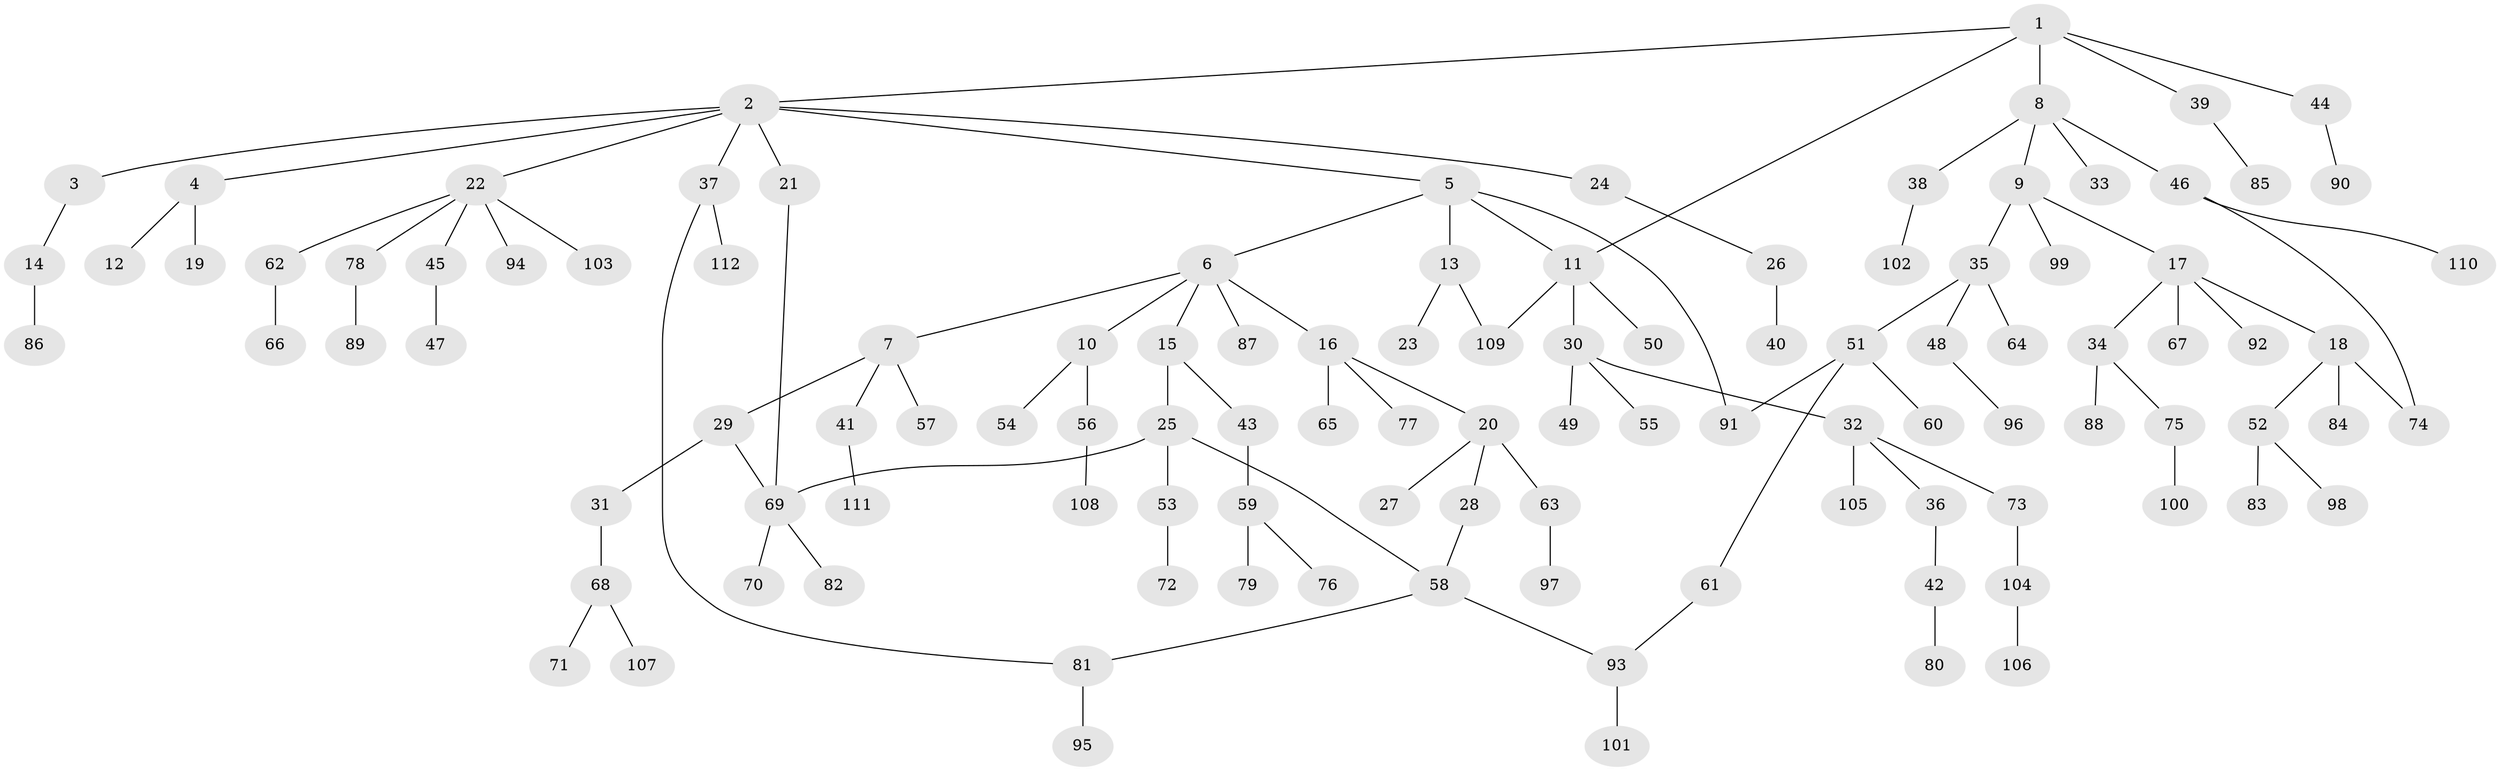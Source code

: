 // coarse degree distribution, {1: 0.7727272727272727, 5: 0.045454545454545456, 9: 0.022727272727272728, 4: 0.06818181818181818, 6: 0.022727272727272728, 2: 0.045454545454545456, 15: 0.022727272727272728}
// Generated by graph-tools (version 1.1) at 2025/44/03/04/25 21:44:58]
// undirected, 112 vertices, 120 edges
graph export_dot {
graph [start="1"]
  node [color=gray90,style=filled];
  1;
  2;
  3;
  4;
  5;
  6;
  7;
  8;
  9;
  10;
  11;
  12;
  13;
  14;
  15;
  16;
  17;
  18;
  19;
  20;
  21;
  22;
  23;
  24;
  25;
  26;
  27;
  28;
  29;
  30;
  31;
  32;
  33;
  34;
  35;
  36;
  37;
  38;
  39;
  40;
  41;
  42;
  43;
  44;
  45;
  46;
  47;
  48;
  49;
  50;
  51;
  52;
  53;
  54;
  55;
  56;
  57;
  58;
  59;
  60;
  61;
  62;
  63;
  64;
  65;
  66;
  67;
  68;
  69;
  70;
  71;
  72;
  73;
  74;
  75;
  76;
  77;
  78;
  79;
  80;
  81;
  82;
  83;
  84;
  85;
  86;
  87;
  88;
  89;
  90;
  91;
  92;
  93;
  94;
  95;
  96;
  97;
  98;
  99;
  100;
  101;
  102;
  103;
  104;
  105;
  106;
  107;
  108;
  109;
  110;
  111;
  112;
  1 -- 2;
  1 -- 8;
  1 -- 39;
  1 -- 44;
  1 -- 11;
  2 -- 3;
  2 -- 4;
  2 -- 5;
  2 -- 21;
  2 -- 22;
  2 -- 24;
  2 -- 37;
  3 -- 14;
  4 -- 12;
  4 -- 19;
  5 -- 6;
  5 -- 11;
  5 -- 13;
  5 -- 91;
  6 -- 7;
  6 -- 10;
  6 -- 15;
  6 -- 16;
  6 -- 87;
  7 -- 29;
  7 -- 41;
  7 -- 57;
  8 -- 9;
  8 -- 33;
  8 -- 38;
  8 -- 46;
  9 -- 17;
  9 -- 35;
  9 -- 99;
  10 -- 54;
  10 -- 56;
  11 -- 30;
  11 -- 50;
  11 -- 109;
  13 -- 23;
  13 -- 109;
  14 -- 86;
  15 -- 25;
  15 -- 43;
  16 -- 20;
  16 -- 65;
  16 -- 77;
  17 -- 18;
  17 -- 34;
  17 -- 67;
  17 -- 92;
  18 -- 52;
  18 -- 84;
  18 -- 74;
  20 -- 27;
  20 -- 28;
  20 -- 63;
  21 -- 69;
  22 -- 45;
  22 -- 62;
  22 -- 78;
  22 -- 94;
  22 -- 103;
  24 -- 26;
  25 -- 53;
  25 -- 58;
  25 -- 69;
  26 -- 40;
  28 -- 58;
  29 -- 31;
  29 -- 69;
  30 -- 32;
  30 -- 49;
  30 -- 55;
  31 -- 68;
  32 -- 36;
  32 -- 73;
  32 -- 105;
  34 -- 75;
  34 -- 88;
  35 -- 48;
  35 -- 51;
  35 -- 64;
  36 -- 42;
  37 -- 112;
  37 -- 81;
  38 -- 102;
  39 -- 85;
  41 -- 111;
  42 -- 80;
  43 -- 59;
  44 -- 90;
  45 -- 47;
  46 -- 74;
  46 -- 110;
  48 -- 96;
  51 -- 60;
  51 -- 61;
  51 -- 91;
  52 -- 83;
  52 -- 98;
  53 -- 72;
  56 -- 108;
  58 -- 81;
  58 -- 93;
  59 -- 76;
  59 -- 79;
  61 -- 93;
  62 -- 66;
  63 -- 97;
  68 -- 71;
  68 -- 107;
  69 -- 70;
  69 -- 82;
  73 -- 104;
  75 -- 100;
  78 -- 89;
  81 -- 95;
  93 -- 101;
  104 -- 106;
}
